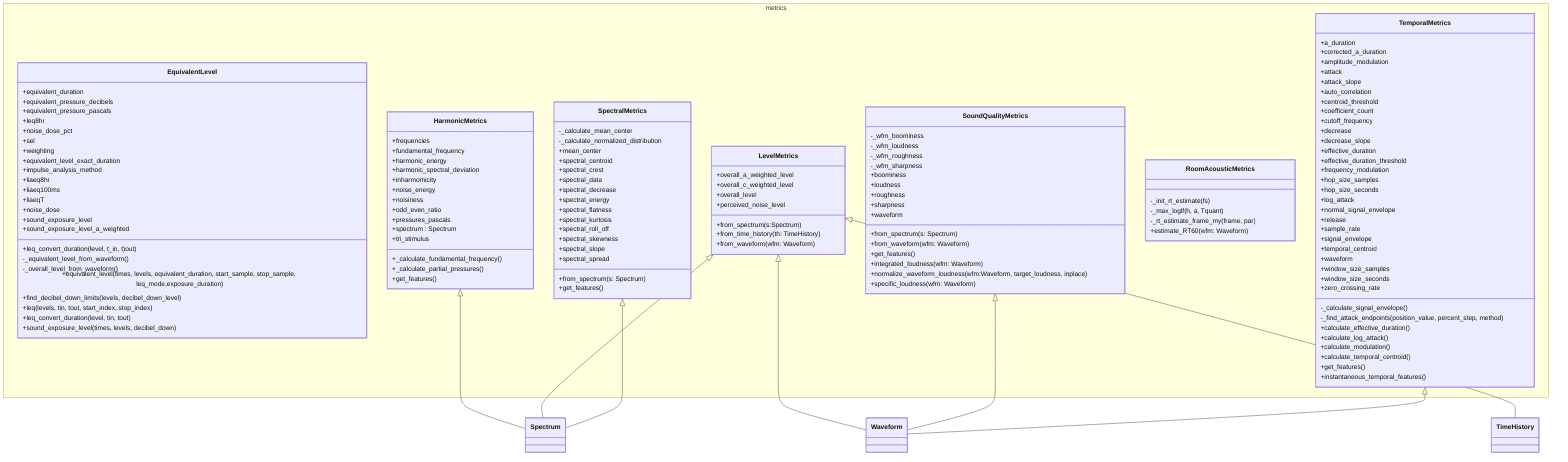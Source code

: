 %%  There was a need to organize the different metrics that were calculated within the different classes in the metrics namespace.
    %%  This provides a description of the metrics and the organization. It was manipulated as the order was developed.

    classDiagram
        namespace metrics{
            class EquivalentLevel{
                +equivalent_duration
                +equivalent_pressure_decibels
                +equivalent_pressure_pascals
                +leq8hr
                +leq_convert_duration(level, t_in, t)out)
                +noise_dose_pct
                +sel
                +weighting
                -_equivalent_level_from_waveform()
                -_overall_level_from_waveform()
                +equivalent_level_exact_duration
                +impulse_analysis_method
                +liaeq8hr
                +liaeq100ms
                +liaeqT
                +noise_dose
                +sound_exposure_level
                +sound_exposure_level_a_weighted
                +equivalent_level(times, levels, equivalent_duration, start_sample, stop_sample, leq_mode,exposure_duration)
                +find_decibel_down_limits(levels, decibel_down_level)
                +leq(levels, tin, tout, start_index, stop_index)
                +leq_convert_duration(level, tin, tout)
                +sound_exposure_level(times, levels, decibel_down)
            }
            class HarmonicMetrics{
                +_calculate_fundamental_frequency()
                +_calculate_partial_pressures()
                +frequencies
                +fundamental_frequency
                +get_features()
                +harmonic_energy
                +harmonic_spectral_deviation
                +inharmomicity
                +noise_energy
                +noisiness
                +odd_even_ratio
                +pressures_pascals
                +spectrum : Spectrum
                +tri_stimulus
            }
            class LevelMetrics{
                +from_spectrum(s:Spectrum)
                +from_time_history(th: TimeHistory)
                +from_waveform(wfm: Waveform)
                +overall_a_weighted_level
                +overall_c_weighted_level
                +overall_level
                +perceived_noise_level
            }
            class SoundQualityMetrics{
                -_wfm_boominess
                -_wfm_loudness
                -_wfm_roughness
                -_wfm_sharpness
                +boominess
                +from_spectrum(s: Spectrum)
                +from_waveform(wfm: Waveform)
                +get_features()
                +integrated_loudness(wfm: Waveform)
                +loudness
                +normalize_waveform_loudness(wfm:Waveform, target_loudness, inplace)
                +roughness
                +sharpness
                +specific_loudness(wfm: Waveform)
                +waveform
            }
            class SpectralMetrics{
                -_calculate_mean_center
                -_calculate_normalized_distribution
                +from_spectrum(s: Spectrum)
                +get_features()
                +mean_center
                +spectral_centroid
                +spectral_crest
                +spectral_data
                +spectral_decrease
                +spectral_energy
                +spectral_flatness
                +spectral_kurtosis
                +spectral_roll_off
                +spectral_skewness
                +spectral_slope
                +spectral_spread
            }
            class RoomAcousticMetrics{
                -_init_rt_estimate(fs)
                -_max_loglf(h, a, Tquant)
                -_rt_estimate_frame_my(frame, par)

                +estimate_RT60(wfm: Waveform)

            }
            class TemporalMetrics{
                +a_duration
                +corrected_a_duration
                -_calculate_signal_envelope()
                -_find_attack_endpoints(position_value, percent_step, method)
                +amplitude_modulation
                +attack
                +attack_slope
                +auto_correlation
                +calculate_effective_duration()
                +calculate_log_attack()
                +calculate_modulation()
                +calculate_temporal_centroid()
                +centroid_threshold
                +coefficient_count
                +cutoff_frequency
                +decrease
                +decrease_slope
                +effective_duration
                +effective_duration_threshold
                +frequency_modulation
                +get_features()
                +hop_size_samples
                +hop_size_seconds
                +instantaneous_temporal_features()
                +log_attack
                +normal_signal_envelope
                +release
                +sample_rate
                +signal_envelope
                +temporal_centroid
                +waveform
                +window_size_samples
                +window_size_seconds
                +zero_crossing_rate
            }
        }
        
        HarmonicMetrics <|-- Spectrum
        LevelMetrics <|-- Waveform
        LevelMetrics <|-- TimeHistory
        LevelMetrics <|-- Spectrum
        SoundQualityMetrics <|-- Waveform
        SpectralMetrics <|-- Spectrum
        TemporalMetrics <|-- Waveform